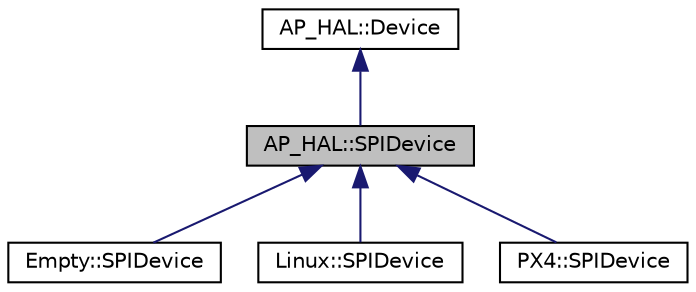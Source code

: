 digraph "AP_HAL::SPIDevice"
{
 // INTERACTIVE_SVG=YES
  edge [fontname="Helvetica",fontsize="10",labelfontname="Helvetica",labelfontsize="10"];
  node [fontname="Helvetica",fontsize="10",shape=record];
  Node1 [label="AP_HAL::SPIDevice",height=0.2,width=0.4,color="black", fillcolor="grey75", style="filled", fontcolor="black"];
  Node2 -> Node1 [dir="back",color="midnightblue",fontsize="10",style="solid",fontname="Helvetica"];
  Node2 [label="AP_HAL::Device",height=0.2,width=0.4,color="black", fillcolor="white", style="filled",URL="$classAP__HAL_1_1Device.html"];
  Node1 -> Node3 [dir="back",color="midnightblue",fontsize="10",style="solid",fontname="Helvetica"];
  Node3 [label="Empty::SPIDevice",height=0.2,width=0.4,color="black", fillcolor="white", style="filled",URL="$classEmpty_1_1SPIDevice.html"];
  Node1 -> Node4 [dir="back",color="midnightblue",fontsize="10",style="solid",fontname="Helvetica"];
  Node4 [label="Linux::SPIDevice",height=0.2,width=0.4,color="black", fillcolor="white", style="filled",URL="$classLinux_1_1SPIDevice.html"];
  Node1 -> Node5 [dir="back",color="midnightblue",fontsize="10",style="solid",fontname="Helvetica"];
  Node5 [label="PX4::SPIDevice",height=0.2,width=0.4,color="black", fillcolor="white", style="filled",URL="$classPX4_1_1SPIDevice.html"];
}
